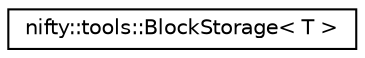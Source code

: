 digraph "Graphical Class Hierarchy"
{
  edge [fontname="Helvetica",fontsize="10",labelfontname="Helvetica",labelfontsize="10"];
  node [fontname="Helvetica",fontsize="10",shape=record];
  rankdir="LR";
  Node1 [label="nifty::tools::BlockStorage\< T \>",height=0.2,width=0.4,color="black", fillcolor="white", style="filled",URL="$classnifty_1_1tools_1_1BlockStorage.html"];
}
